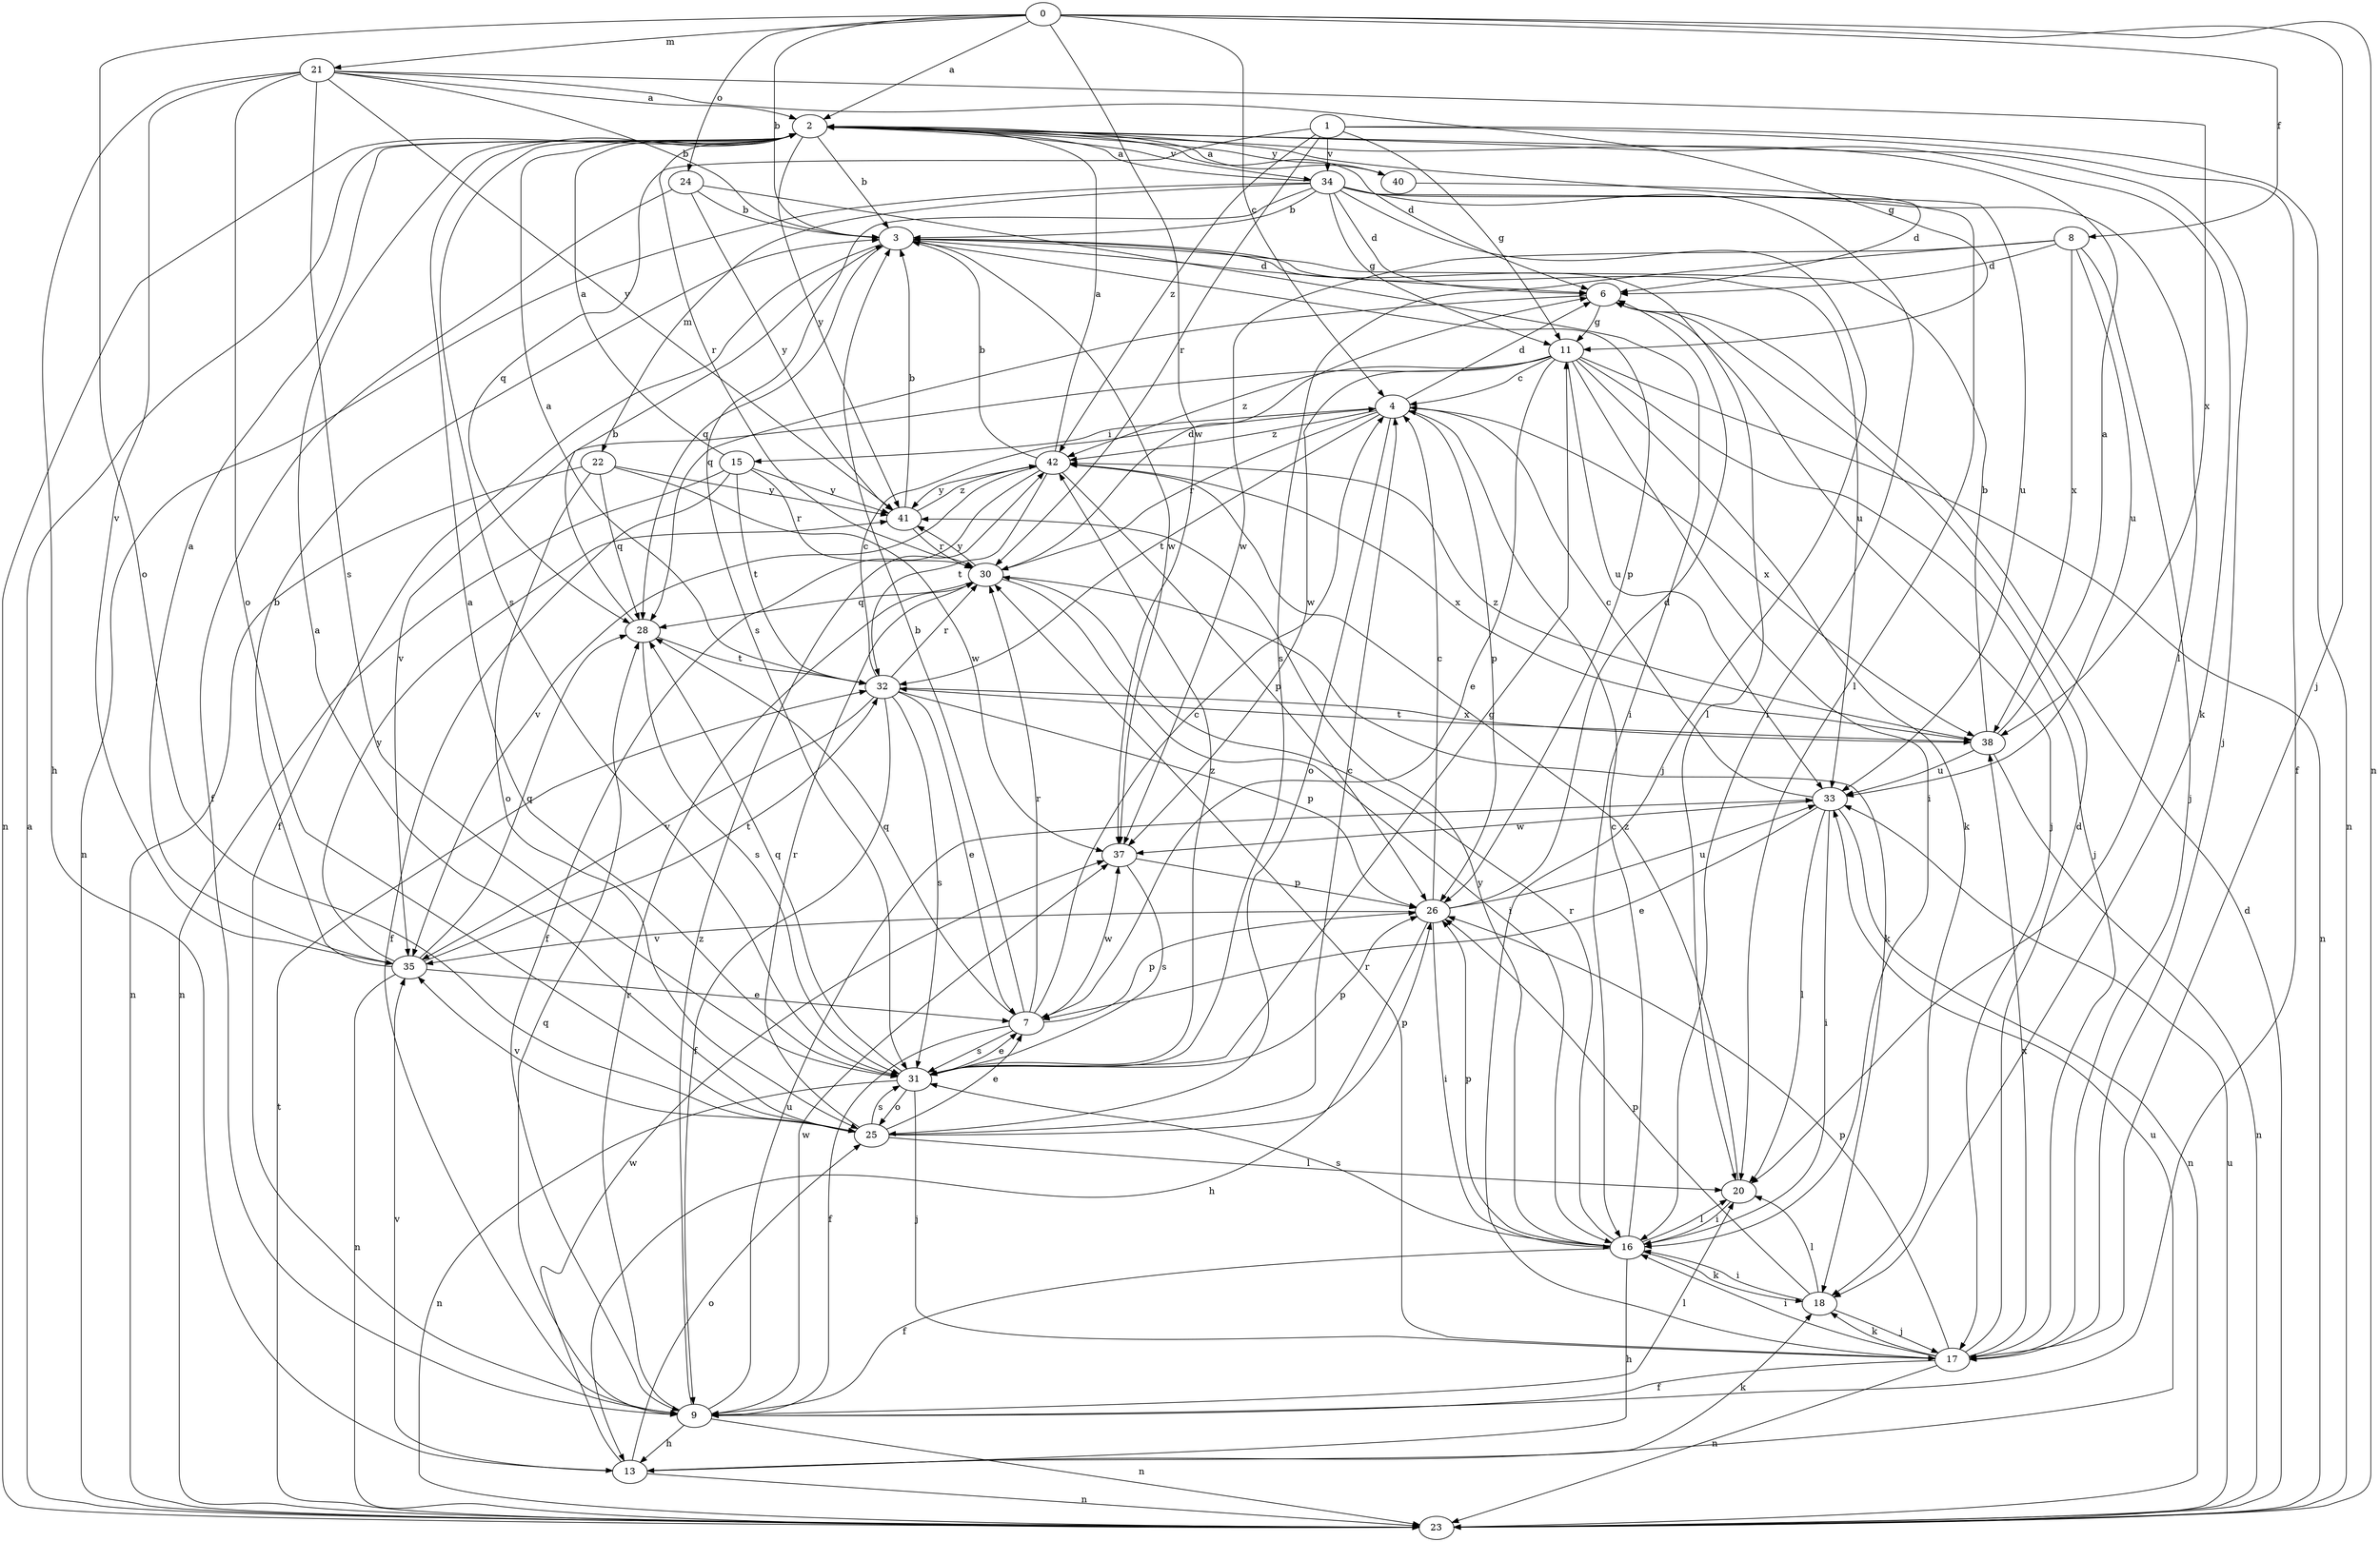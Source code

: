 strict digraph  {
0;
1;
2;
3;
4;
6;
7;
8;
9;
11;
13;
15;
16;
17;
18;
20;
21;
22;
23;
24;
25;
26;
28;
30;
31;
32;
33;
34;
35;
37;
38;
40;
41;
42;
0 -> 2  [label=a];
0 -> 3  [label=b];
0 -> 4  [label=c];
0 -> 8  [label=f];
0 -> 17  [label=j];
0 -> 21  [label=m];
0 -> 23  [label=n];
0 -> 24  [label=o];
0 -> 25  [label=o];
0 -> 37  [label=w];
1 -> 9  [label=f];
1 -> 11  [label=g];
1 -> 23  [label=n];
1 -> 28  [label=q];
1 -> 30  [label=r];
1 -> 34  [label=v];
1 -> 42  [label=z];
2 -> 3  [label=b];
2 -> 6  [label=d];
2 -> 17  [label=j];
2 -> 18  [label=k];
2 -> 20  [label=l];
2 -> 23  [label=n];
2 -> 30  [label=r];
2 -> 31  [label=s];
2 -> 34  [label=v];
2 -> 40  [label=y];
2 -> 41  [label=y];
3 -> 6  [label=d];
3 -> 9  [label=f];
3 -> 20  [label=l];
3 -> 26  [label=p];
3 -> 28  [label=q];
3 -> 33  [label=u];
3 -> 37  [label=w];
4 -> 6  [label=d];
4 -> 15  [label=i];
4 -> 25  [label=o];
4 -> 26  [label=p];
4 -> 30  [label=r];
4 -> 32  [label=t];
4 -> 38  [label=x];
4 -> 42  [label=z];
6 -> 11  [label=g];
6 -> 17  [label=j];
6 -> 28  [label=q];
7 -> 3  [label=b];
7 -> 4  [label=c];
7 -> 9  [label=f];
7 -> 26  [label=p];
7 -> 28  [label=q];
7 -> 30  [label=r];
7 -> 31  [label=s];
7 -> 37  [label=w];
8 -> 6  [label=d];
8 -> 17  [label=j];
8 -> 31  [label=s];
8 -> 33  [label=u];
8 -> 37  [label=w];
8 -> 38  [label=x];
9 -> 13  [label=h];
9 -> 20  [label=l];
9 -> 23  [label=n];
9 -> 28  [label=q];
9 -> 30  [label=r];
9 -> 33  [label=u];
9 -> 37  [label=w];
9 -> 42  [label=z];
11 -> 4  [label=c];
11 -> 7  [label=e];
11 -> 16  [label=i];
11 -> 17  [label=j];
11 -> 18  [label=k];
11 -> 23  [label=n];
11 -> 33  [label=u];
11 -> 35  [label=v];
11 -> 37  [label=w];
11 -> 42  [label=z];
13 -> 18  [label=k];
13 -> 23  [label=n];
13 -> 25  [label=o];
13 -> 33  [label=u];
13 -> 35  [label=v];
13 -> 37  [label=w];
15 -> 2  [label=a];
15 -> 9  [label=f];
15 -> 23  [label=n];
15 -> 30  [label=r];
15 -> 32  [label=t];
15 -> 41  [label=y];
16 -> 4  [label=c];
16 -> 9  [label=f];
16 -> 13  [label=h];
16 -> 18  [label=k];
16 -> 20  [label=l];
16 -> 26  [label=p];
16 -> 30  [label=r];
16 -> 31  [label=s];
16 -> 41  [label=y];
17 -> 6  [label=d];
17 -> 9  [label=f];
17 -> 16  [label=i];
17 -> 18  [label=k];
17 -> 23  [label=n];
17 -> 26  [label=p];
17 -> 30  [label=r];
17 -> 38  [label=x];
18 -> 16  [label=i];
18 -> 17  [label=j];
18 -> 20  [label=l];
18 -> 26  [label=p];
20 -> 16  [label=i];
20 -> 42  [label=z];
21 -> 2  [label=a];
21 -> 3  [label=b];
21 -> 11  [label=g];
21 -> 13  [label=h];
21 -> 25  [label=o];
21 -> 31  [label=s];
21 -> 35  [label=v];
21 -> 38  [label=x];
21 -> 41  [label=y];
22 -> 23  [label=n];
22 -> 25  [label=o];
22 -> 28  [label=q];
22 -> 37  [label=w];
22 -> 41  [label=y];
23 -> 2  [label=a];
23 -> 6  [label=d];
23 -> 32  [label=t];
23 -> 33  [label=u];
24 -> 3  [label=b];
24 -> 9  [label=f];
24 -> 16  [label=i];
24 -> 41  [label=y];
25 -> 2  [label=a];
25 -> 4  [label=c];
25 -> 7  [label=e];
25 -> 20  [label=l];
25 -> 26  [label=p];
25 -> 30  [label=r];
25 -> 31  [label=s];
25 -> 35  [label=v];
26 -> 4  [label=c];
26 -> 6  [label=d];
26 -> 13  [label=h];
26 -> 16  [label=i];
26 -> 33  [label=u];
26 -> 35  [label=v];
28 -> 3  [label=b];
28 -> 31  [label=s];
28 -> 32  [label=t];
30 -> 6  [label=d];
30 -> 16  [label=i];
30 -> 18  [label=k];
30 -> 28  [label=q];
30 -> 41  [label=y];
31 -> 2  [label=a];
31 -> 7  [label=e];
31 -> 11  [label=g];
31 -> 17  [label=j];
31 -> 23  [label=n];
31 -> 25  [label=o];
31 -> 26  [label=p];
31 -> 28  [label=q];
31 -> 42  [label=z];
32 -> 2  [label=a];
32 -> 4  [label=c];
32 -> 7  [label=e];
32 -> 9  [label=f];
32 -> 26  [label=p];
32 -> 30  [label=r];
32 -> 31  [label=s];
32 -> 35  [label=v];
32 -> 38  [label=x];
33 -> 4  [label=c];
33 -> 7  [label=e];
33 -> 16  [label=i];
33 -> 20  [label=l];
33 -> 23  [label=n];
33 -> 37  [label=w];
34 -> 2  [label=a];
34 -> 3  [label=b];
34 -> 6  [label=d];
34 -> 11  [label=g];
34 -> 16  [label=i];
34 -> 17  [label=j];
34 -> 20  [label=l];
34 -> 22  [label=m];
34 -> 23  [label=n];
34 -> 31  [label=s];
34 -> 33  [label=u];
35 -> 2  [label=a];
35 -> 3  [label=b];
35 -> 7  [label=e];
35 -> 23  [label=n];
35 -> 28  [label=q];
35 -> 32  [label=t];
35 -> 41  [label=y];
37 -> 26  [label=p];
37 -> 31  [label=s];
38 -> 2  [label=a];
38 -> 3  [label=b];
38 -> 23  [label=n];
38 -> 32  [label=t];
38 -> 33  [label=u];
38 -> 42  [label=z];
40 -> 2  [label=a];
40 -> 6  [label=d];
41 -> 3  [label=b];
41 -> 30  [label=r];
41 -> 42  [label=z];
42 -> 2  [label=a];
42 -> 3  [label=b];
42 -> 9  [label=f];
42 -> 26  [label=p];
42 -> 32  [label=t];
42 -> 35  [label=v];
42 -> 38  [label=x];
42 -> 41  [label=y];
}
